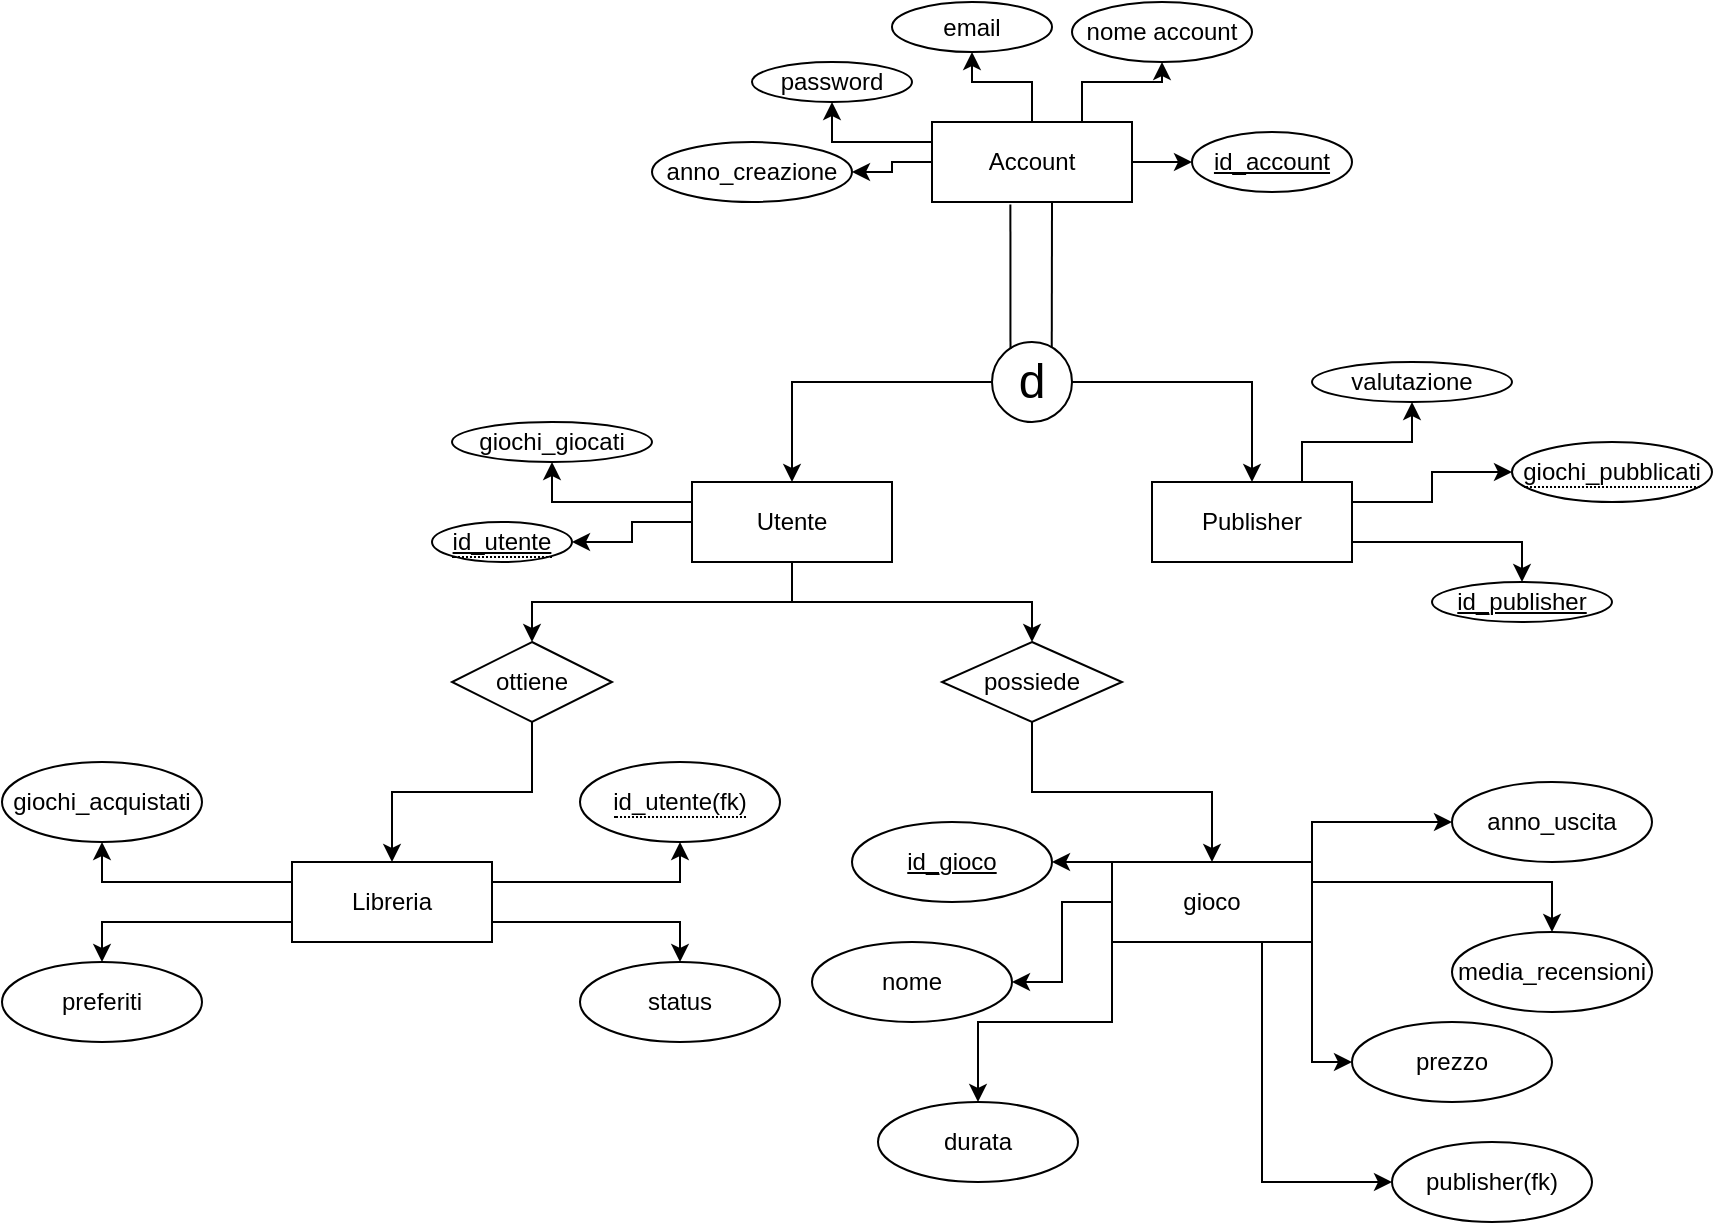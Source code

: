 <mxfile version="24.8.4">
  <diagram name="Pagina-1" id="zaQkDbtpFNmVqCY4Ck2A">
    <mxGraphModel dx="1344" dy="276" grid="1" gridSize="10" guides="1" tooltips="1" connect="1" arrows="1" fold="1" page="1" pageScale="1" pageWidth="827" pageHeight="1169" math="0" shadow="0">
      <root>
        <mxCell id="0" />
        <mxCell id="1" parent="0" />
        <mxCell id="ApuNhBn8Jfl1v1Id8GHo-2" style="edgeStyle=orthogonalEdgeStyle;rounded=0;orthogonalLoop=1;jettySize=auto;html=1;exitX=1;exitY=0.5;exitDx=0;exitDy=0;" edge="1" parent="1" source="ApuNhBn8Jfl1v1Id8GHo-1" target="ApuNhBn8Jfl1v1Id8GHo-3">
          <mxGeometry relative="1" as="geometry">
            <mxPoint x="470" y="200" as="targetPoint" />
          </mxGeometry>
        </mxCell>
        <mxCell id="ApuNhBn8Jfl1v1Id8GHo-5" style="edgeStyle=orthogonalEdgeStyle;rounded=0;orthogonalLoop=1;jettySize=auto;html=1;exitX=0.75;exitY=0;exitDx=0;exitDy=0;entryX=0.5;entryY=1;entryDx=0;entryDy=0;" edge="1" parent="1" source="ApuNhBn8Jfl1v1Id8GHo-1" target="ApuNhBn8Jfl1v1Id8GHo-4">
          <mxGeometry relative="1" as="geometry" />
        </mxCell>
        <mxCell id="ApuNhBn8Jfl1v1Id8GHo-7" style="edgeStyle=orthogonalEdgeStyle;rounded=0;orthogonalLoop=1;jettySize=auto;html=1;exitX=0.5;exitY=0;exitDx=0;exitDy=0;entryX=0.5;entryY=1;entryDx=0;entryDy=0;" edge="1" parent="1" source="ApuNhBn8Jfl1v1Id8GHo-1" target="ApuNhBn8Jfl1v1Id8GHo-6">
          <mxGeometry relative="1" as="geometry" />
        </mxCell>
        <mxCell id="ApuNhBn8Jfl1v1Id8GHo-10" style="edgeStyle=orthogonalEdgeStyle;rounded=0;orthogonalLoop=1;jettySize=auto;html=1;exitX=0;exitY=0.25;exitDx=0;exitDy=0;entryX=0.5;entryY=1;entryDx=0;entryDy=0;" edge="1" parent="1" source="ApuNhBn8Jfl1v1Id8GHo-1" target="ApuNhBn8Jfl1v1Id8GHo-9">
          <mxGeometry relative="1" as="geometry" />
        </mxCell>
        <mxCell id="ApuNhBn8Jfl1v1Id8GHo-23" style="edgeStyle=orthogonalEdgeStyle;rounded=0;orthogonalLoop=1;jettySize=auto;html=1;exitX=0;exitY=0.5;exitDx=0;exitDy=0;entryX=1;entryY=0.5;entryDx=0;entryDy=0;" edge="1" parent="1" source="ApuNhBn8Jfl1v1Id8GHo-1" target="ApuNhBn8Jfl1v1Id8GHo-11">
          <mxGeometry relative="1" as="geometry" />
        </mxCell>
        <mxCell id="ApuNhBn8Jfl1v1Id8GHo-1" value="Account" style="whiteSpace=wrap;html=1;align=center;" vertex="1" parent="1">
          <mxGeometry x="340" y="180" width="100" height="40" as="geometry" />
        </mxCell>
        <mxCell id="ApuNhBn8Jfl1v1Id8GHo-3" value="id_account" style="ellipse;whiteSpace=wrap;html=1;align=center;fontStyle=4;" vertex="1" parent="1">
          <mxGeometry x="470" y="185" width="80" height="30" as="geometry" />
        </mxCell>
        <mxCell id="ApuNhBn8Jfl1v1Id8GHo-4" value="nome account" style="ellipse;whiteSpace=wrap;html=1;align=center;" vertex="1" parent="1">
          <mxGeometry x="410" y="120" width="90" height="30" as="geometry" />
        </mxCell>
        <mxCell id="ApuNhBn8Jfl1v1Id8GHo-6" value="email" style="ellipse;whiteSpace=wrap;html=1;align=center;" vertex="1" parent="1">
          <mxGeometry x="320" y="120" width="80" height="25" as="geometry" />
        </mxCell>
        <mxCell id="ApuNhBn8Jfl1v1Id8GHo-9" value="password" style="ellipse;whiteSpace=wrap;html=1;align=center;" vertex="1" parent="1">
          <mxGeometry x="250" y="150" width="80" height="20" as="geometry" />
        </mxCell>
        <mxCell id="ApuNhBn8Jfl1v1Id8GHo-11" value="anno_creazione" style="ellipse;whiteSpace=wrap;html=1;align=center;" vertex="1" parent="1">
          <mxGeometry x="200" y="190" width="100" height="30" as="geometry" />
        </mxCell>
        <mxCell id="ApuNhBn8Jfl1v1Id8GHo-20" style="edgeStyle=orthogonalEdgeStyle;rounded=0;orthogonalLoop=1;jettySize=auto;html=1;exitX=0;exitY=0.5;exitDx=0;exitDy=0;" edge="1" parent="1" source="ApuNhBn8Jfl1v1Id8GHo-13" target="ApuNhBn8Jfl1v1Id8GHo-18">
          <mxGeometry relative="1" as="geometry">
            <mxPoint x="330.0" y="310" as="sourcePoint" />
          </mxGeometry>
        </mxCell>
        <mxCell id="ApuNhBn8Jfl1v1Id8GHo-21" style="edgeStyle=orthogonalEdgeStyle;rounded=0;orthogonalLoop=1;jettySize=auto;html=1;exitX=1;exitY=0.5;exitDx=0;exitDy=0;" edge="1" parent="1" source="ApuNhBn8Jfl1v1Id8GHo-13" target="ApuNhBn8Jfl1v1Id8GHo-19">
          <mxGeometry relative="1" as="geometry" />
        </mxCell>
        <mxCell id="ApuNhBn8Jfl1v1Id8GHo-13" value="&lt;font style=&quot;font-size: 24px;&quot;&gt;d&lt;/font&gt;" style="ellipse;whiteSpace=wrap;html=1;aspect=fixed;" vertex="1" parent="1">
          <mxGeometry x="370" y="290" width="40" height="40" as="geometry" />
        </mxCell>
        <mxCell id="ApuNhBn8Jfl1v1Id8GHo-14" value="" style="endArrow=none;html=1;rounded=0;exitX=0.747;exitY=0.065;exitDx=0;exitDy=0;exitPerimeter=0;" edge="1" parent="1" source="ApuNhBn8Jfl1v1Id8GHo-13">
          <mxGeometry width="50" height="50" relative="1" as="geometry">
            <mxPoint x="400" y="290" as="sourcePoint" />
            <mxPoint x="400" y="220" as="targetPoint" />
          </mxGeometry>
        </mxCell>
        <mxCell id="ApuNhBn8Jfl1v1Id8GHo-15" value="" style="endArrow=none;html=1;rounded=0;entryX=0.392;entryY=1.03;entryDx=0;entryDy=0;entryPerimeter=0;exitX=0.231;exitY=0.086;exitDx=0;exitDy=0;exitPerimeter=0;" edge="1" parent="1" source="ApuNhBn8Jfl1v1Id8GHo-13" target="ApuNhBn8Jfl1v1Id8GHo-1">
          <mxGeometry width="50" height="50" relative="1" as="geometry">
            <mxPoint x="379" y="290" as="sourcePoint" />
            <mxPoint x="220" y="250" as="targetPoint" />
            <Array as="points" />
          </mxGeometry>
        </mxCell>
        <mxCell id="ApuNhBn8Jfl1v1Id8GHo-24" style="edgeStyle=orthogonalEdgeStyle;rounded=0;orthogonalLoop=1;jettySize=auto;html=1;exitX=0;exitY=0.5;exitDx=0;exitDy=0;entryX=1;entryY=0.5;entryDx=0;entryDy=0;" edge="1" parent="1" source="ApuNhBn8Jfl1v1Id8GHo-18" target="ApuNhBn8Jfl1v1Id8GHo-22">
          <mxGeometry relative="1" as="geometry" />
        </mxCell>
        <mxCell id="ApuNhBn8Jfl1v1Id8GHo-26" style="edgeStyle=orthogonalEdgeStyle;rounded=0;orthogonalLoop=1;jettySize=auto;html=1;exitX=0;exitY=0.25;exitDx=0;exitDy=0;" edge="1" parent="1" source="ApuNhBn8Jfl1v1Id8GHo-18" target="ApuNhBn8Jfl1v1Id8GHo-25">
          <mxGeometry relative="1" as="geometry" />
        </mxCell>
        <mxCell id="ApuNhBn8Jfl1v1Id8GHo-62" style="edgeStyle=orthogonalEdgeStyle;rounded=0;orthogonalLoop=1;jettySize=auto;html=1;exitX=0.5;exitY=1;exitDx=0;exitDy=0;entryX=0.5;entryY=0;entryDx=0;entryDy=0;" edge="1" parent="1" source="ApuNhBn8Jfl1v1Id8GHo-18" target="ApuNhBn8Jfl1v1Id8GHo-61">
          <mxGeometry relative="1" as="geometry" />
        </mxCell>
        <mxCell id="ApuNhBn8Jfl1v1Id8GHo-81" style="edgeStyle=orthogonalEdgeStyle;rounded=0;orthogonalLoop=1;jettySize=auto;html=1;exitX=0.5;exitY=1;exitDx=0;exitDy=0;" edge="1" parent="1" source="ApuNhBn8Jfl1v1Id8GHo-18" target="ApuNhBn8Jfl1v1Id8GHo-82">
          <mxGeometry relative="1" as="geometry">
            <mxPoint x="470" y="440" as="targetPoint" />
          </mxGeometry>
        </mxCell>
        <mxCell id="ApuNhBn8Jfl1v1Id8GHo-18" value="Utente" style="whiteSpace=wrap;html=1;align=center;" vertex="1" parent="1">
          <mxGeometry x="220" y="360" width="100" height="40" as="geometry" />
        </mxCell>
        <mxCell id="ApuNhBn8Jfl1v1Id8GHo-52" style="edgeStyle=orthogonalEdgeStyle;rounded=0;orthogonalLoop=1;jettySize=auto;html=1;exitX=0.75;exitY=0;exitDx=0;exitDy=0;entryX=0.5;entryY=1;entryDx=0;entryDy=0;" edge="1" parent="1" source="ApuNhBn8Jfl1v1Id8GHo-19" target="ApuNhBn8Jfl1v1Id8GHo-29">
          <mxGeometry relative="1" as="geometry" />
        </mxCell>
        <mxCell id="ApuNhBn8Jfl1v1Id8GHo-53" style="edgeStyle=orthogonalEdgeStyle;rounded=0;orthogonalLoop=1;jettySize=auto;html=1;exitX=1;exitY=0.25;exitDx=0;exitDy=0;" edge="1" parent="1" source="ApuNhBn8Jfl1v1Id8GHo-19" target="ApuNhBn8Jfl1v1Id8GHo-27">
          <mxGeometry relative="1" as="geometry" />
        </mxCell>
        <mxCell id="ApuNhBn8Jfl1v1Id8GHo-54" style="edgeStyle=orthogonalEdgeStyle;rounded=0;orthogonalLoop=1;jettySize=auto;html=1;exitX=1;exitY=0.75;exitDx=0;exitDy=0;entryX=0.5;entryY=0;entryDx=0;entryDy=0;" edge="1" parent="1" source="ApuNhBn8Jfl1v1Id8GHo-19" target="ApuNhBn8Jfl1v1Id8GHo-31">
          <mxGeometry relative="1" as="geometry" />
        </mxCell>
        <mxCell id="ApuNhBn8Jfl1v1Id8GHo-19" value="Publisher" style="whiteSpace=wrap;html=1;align=center;" vertex="1" parent="1">
          <mxGeometry x="450" y="360" width="100" height="40" as="geometry" />
        </mxCell>
        <mxCell id="ApuNhBn8Jfl1v1Id8GHo-22" value="&lt;span data-darkreader-inline-border-bottom=&quot;&quot; style=&quot;border-bottom: 1px dotted; --darkreader-inline-border-bottom: initial;&quot;&gt;&lt;u&gt;id_utente&lt;/u&gt;&lt;/span&gt;" style="ellipse;whiteSpace=wrap;html=1;align=center;" vertex="1" parent="1">
          <mxGeometry x="90" y="380" width="70" height="20" as="geometry" />
        </mxCell>
        <mxCell id="ApuNhBn8Jfl1v1Id8GHo-25" value="giochi_giocati" style="ellipse;whiteSpace=wrap;html=1;align=center;" vertex="1" parent="1">
          <mxGeometry x="100" y="330" width="100" height="20" as="geometry" />
        </mxCell>
        <mxCell id="ApuNhBn8Jfl1v1Id8GHo-27" value="&lt;span data-darkreader-inline-border-bottom=&quot;&quot; style=&quot;border-bottom: 1px dotted; --darkreader-inline-border-bottom: initial;&quot;&gt;giochi_pubblicati&lt;/span&gt;" style="ellipse;whiteSpace=wrap;html=1;align=center;" vertex="1" parent="1">
          <mxGeometry x="630" y="340" width="100" height="30" as="geometry" />
        </mxCell>
        <mxCell id="ApuNhBn8Jfl1v1Id8GHo-29" value="valutazione" style="ellipse;whiteSpace=wrap;html=1;align=center;" vertex="1" parent="1">
          <mxGeometry x="530" y="300" width="100" height="20" as="geometry" />
        </mxCell>
        <mxCell id="ApuNhBn8Jfl1v1Id8GHo-31" value="&lt;u&gt;id_publisher&lt;/u&gt;" style="ellipse;whiteSpace=wrap;html=1;align=center;" vertex="1" parent="1">
          <mxGeometry x="590" y="410" width="90" height="20" as="geometry" />
        </mxCell>
        <mxCell id="ApuNhBn8Jfl1v1Id8GHo-66" style="edgeStyle=orthogonalEdgeStyle;rounded=0;orthogonalLoop=1;jettySize=auto;html=1;exitX=0;exitY=0.75;exitDx=0;exitDy=0;entryX=0.5;entryY=0;entryDx=0;entryDy=0;" edge="1" parent="1" source="ApuNhBn8Jfl1v1Id8GHo-56" target="ApuNhBn8Jfl1v1Id8GHo-58">
          <mxGeometry relative="1" as="geometry" />
        </mxCell>
        <mxCell id="ApuNhBn8Jfl1v1Id8GHo-69" style="edgeStyle=orthogonalEdgeStyle;rounded=0;orthogonalLoop=1;jettySize=auto;html=1;exitX=1;exitY=0.75;exitDx=0;exitDy=0;entryX=0.5;entryY=0;entryDx=0;entryDy=0;" edge="1" parent="1" source="ApuNhBn8Jfl1v1Id8GHo-56" target="ApuNhBn8Jfl1v1Id8GHo-59">
          <mxGeometry relative="1" as="geometry" />
        </mxCell>
        <mxCell id="ApuNhBn8Jfl1v1Id8GHo-76" style="edgeStyle=orthogonalEdgeStyle;rounded=0;orthogonalLoop=1;jettySize=auto;html=1;exitX=0;exitY=0.25;exitDx=0;exitDy=0;entryX=0.5;entryY=1;entryDx=0;entryDy=0;" edge="1" parent="1" source="ApuNhBn8Jfl1v1Id8GHo-56" target="ApuNhBn8Jfl1v1Id8GHo-57">
          <mxGeometry relative="1" as="geometry" />
        </mxCell>
        <mxCell id="ApuNhBn8Jfl1v1Id8GHo-77" style="edgeStyle=orthogonalEdgeStyle;rounded=0;orthogonalLoop=1;jettySize=auto;html=1;exitX=1;exitY=0.25;exitDx=0;exitDy=0;entryX=0.5;entryY=1;entryDx=0;entryDy=0;" edge="1" parent="1" source="ApuNhBn8Jfl1v1Id8GHo-56" target="ApuNhBn8Jfl1v1Id8GHo-70">
          <mxGeometry relative="1" as="geometry" />
        </mxCell>
        <mxCell id="ApuNhBn8Jfl1v1Id8GHo-56" value="Libreria" style="whiteSpace=wrap;html=1;align=center;" vertex="1" parent="1">
          <mxGeometry x="20" y="550" width="100" height="40" as="geometry" />
        </mxCell>
        <mxCell id="ApuNhBn8Jfl1v1Id8GHo-57" value="giochi_acquistati" style="ellipse;whiteSpace=wrap;html=1;align=center;" vertex="1" parent="1">
          <mxGeometry x="-125" y="500" width="100" height="40" as="geometry" />
        </mxCell>
        <mxCell id="ApuNhBn8Jfl1v1Id8GHo-58" value="preferiti" style="ellipse;whiteSpace=wrap;html=1;align=center;" vertex="1" parent="1">
          <mxGeometry x="-125" y="600" width="100" height="40" as="geometry" />
        </mxCell>
        <mxCell id="ApuNhBn8Jfl1v1Id8GHo-59" value="status" style="ellipse;whiteSpace=wrap;html=1;align=center;" vertex="1" parent="1">
          <mxGeometry x="164" y="600" width="100" height="40" as="geometry" />
        </mxCell>
        <mxCell id="ApuNhBn8Jfl1v1Id8GHo-73" style="edgeStyle=orthogonalEdgeStyle;rounded=0;orthogonalLoop=1;jettySize=auto;html=1;exitX=0.5;exitY=1;exitDx=0;exitDy=0;" edge="1" parent="1" source="ApuNhBn8Jfl1v1Id8GHo-61" target="ApuNhBn8Jfl1v1Id8GHo-56">
          <mxGeometry relative="1" as="geometry" />
        </mxCell>
        <mxCell id="ApuNhBn8Jfl1v1Id8GHo-61" value="ottiene" style="shape=rhombus;perimeter=rhombusPerimeter;whiteSpace=wrap;html=1;align=center;" vertex="1" parent="1">
          <mxGeometry x="100" y="440" width="80" height="40" as="geometry" />
        </mxCell>
        <mxCell id="ApuNhBn8Jfl1v1Id8GHo-70" value="&lt;span data-darkreader-inline-border-bottom=&quot;&quot; style=&quot;border-bottom: 1px dotted; --darkreader-inline-border-bottom: initial;&quot;&gt;id_utente(fk)&lt;/span&gt;" style="ellipse;whiteSpace=wrap;html=1;align=center;" vertex="1" parent="1">
          <mxGeometry x="164" y="500" width="100" height="40" as="geometry" />
        </mxCell>
        <mxCell id="ApuNhBn8Jfl1v1Id8GHo-91" style="edgeStyle=orthogonalEdgeStyle;rounded=0;orthogonalLoop=1;jettySize=auto;html=1;exitX=0;exitY=0;exitDx=0;exitDy=0;" edge="1" parent="1" source="ApuNhBn8Jfl1v1Id8GHo-75">
          <mxGeometry relative="1" as="geometry">
            <mxPoint x="400" y="550.167" as="targetPoint" />
          </mxGeometry>
        </mxCell>
        <mxCell id="ApuNhBn8Jfl1v1Id8GHo-92" style="edgeStyle=orthogonalEdgeStyle;rounded=0;orthogonalLoop=1;jettySize=auto;html=1;exitX=0;exitY=0.5;exitDx=0;exitDy=0;entryX=1;entryY=0.5;entryDx=0;entryDy=0;" edge="1" parent="1" source="ApuNhBn8Jfl1v1Id8GHo-75" target="ApuNhBn8Jfl1v1Id8GHo-85">
          <mxGeometry relative="1" as="geometry" />
        </mxCell>
        <mxCell id="ApuNhBn8Jfl1v1Id8GHo-93" style="edgeStyle=orthogonalEdgeStyle;rounded=0;orthogonalLoop=1;jettySize=auto;html=1;exitX=0;exitY=1;exitDx=0;exitDy=0;entryX=0.5;entryY=0;entryDx=0;entryDy=0;" edge="1" parent="1" source="ApuNhBn8Jfl1v1Id8GHo-75" target="ApuNhBn8Jfl1v1Id8GHo-86">
          <mxGeometry relative="1" as="geometry" />
        </mxCell>
        <mxCell id="ApuNhBn8Jfl1v1Id8GHo-94" style="edgeStyle=orthogonalEdgeStyle;rounded=0;orthogonalLoop=1;jettySize=auto;html=1;exitX=1;exitY=0;exitDx=0;exitDy=0;entryX=0;entryY=0.5;entryDx=0;entryDy=0;" edge="1" parent="1" source="ApuNhBn8Jfl1v1Id8GHo-75" target="ApuNhBn8Jfl1v1Id8GHo-88">
          <mxGeometry relative="1" as="geometry" />
        </mxCell>
        <mxCell id="ApuNhBn8Jfl1v1Id8GHo-95" style="edgeStyle=orthogonalEdgeStyle;rounded=0;orthogonalLoop=1;jettySize=auto;html=1;exitX=1;exitY=0.25;exitDx=0;exitDy=0;entryX=0.5;entryY=0;entryDx=0;entryDy=0;" edge="1" parent="1" source="ApuNhBn8Jfl1v1Id8GHo-75" target="ApuNhBn8Jfl1v1Id8GHo-87">
          <mxGeometry relative="1" as="geometry" />
        </mxCell>
        <mxCell id="ApuNhBn8Jfl1v1Id8GHo-96" style="edgeStyle=orthogonalEdgeStyle;rounded=0;orthogonalLoop=1;jettySize=auto;html=1;exitX=1;exitY=1;exitDx=0;exitDy=0;entryX=0;entryY=0.5;entryDx=0;entryDy=0;" edge="1" parent="1" source="ApuNhBn8Jfl1v1Id8GHo-75" target="ApuNhBn8Jfl1v1Id8GHo-90">
          <mxGeometry relative="1" as="geometry" />
        </mxCell>
        <mxCell id="ApuNhBn8Jfl1v1Id8GHo-97" style="edgeStyle=orthogonalEdgeStyle;rounded=0;orthogonalLoop=1;jettySize=auto;html=1;exitX=0.75;exitY=1;exitDx=0;exitDy=0;entryX=0;entryY=0.5;entryDx=0;entryDy=0;" edge="1" parent="1" source="ApuNhBn8Jfl1v1Id8GHo-75" target="ApuNhBn8Jfl1v1Id8GHo-89">
          <mxGeometry relative="1" as="geometry" />
        </mxCell>
        <mxCell id="ApuNhBn8Jfl1v1Id8GHo-75" value="gioco" style="whiteSpace=wrap;html=1;align=center;" vertex="1" parent="1">
          <mxGeometry x="430" y="550" width="100" height="40" as="geometry" />
        </mxCell>
        <mxCell id="ApuNhBn8Jfl1v1Id8GHo-83" style="edgeStyle=orthogonalEdgeStyle;rounded=0;orthogonalLoop=1;jettySize=auto;html=1;exitX=0.5;exitY=1;exitDx=0;exitDy=0;entryX=0.5;entryY=0;entryDx=0;entryDy=0;" edge="1" parent="1" source="ApuNhBn8Jfl1v1Id8GHo-82" target="ApuNhBn8Jfl1v1Id8GHo-75">
          <mxGeometry relative="1" as="geometry" />
        </mxCell>
        <mxCell id="ApuNhBn8Jfl1v1Id8GHo-82" value="possiede" style="shape=rhombus;perimeter=rhombusPerimeter;whiteSpace=wrap;html=1;align=center;" vertex="1" parent="1">
          <mxGeometry x="345" y="440" width="90" height="40" as="geometry" />
        </mxCell>
        <mxCell id="ApuNhBn8Jfl1v1Id8GHo-84" value="id_gioco" style="ellipse;whiteSpace=wrap;html=1;align=center;fontStyle=4;" vertex="1" parent="1">
          <mxGeometry x="300" y="530" width="100" height="40" as="geometry" />
        </mxCell>
        <mxCell id="ApuNhBn8Jfl1v1Id8GHo-85" value="nome" style="ellipse;whiteSpace=wrap;html=1;align=center;" vertex="1" parent="1">
          <mxGeometry x="280" y="590" width="100" height="40" as="geometry" />
        </mxCell>
        <mxCell id="ApuNhBn8Jfl1v1Id8GHo-86" value="durata" style="ellipse;whiteSpace=wrap;html=1;align=center;" vertex="1" parent="1">
          <mxGeometry x="313" y="670" width="100" height="40" as="geometry" />
        </mxCell>
        <mxCell id="ApuNhBn8Jfl1v1Id8GHo-87" value="media_recensioni" style="ellipse;whiteSpace=wrap;html=1;align=center;" vertex="1" parent="1">
          <mxGeometry x="600" y="585" width="100" height="40" as="geometry" />
        </mxCell>
        <mxCell id="ApuNhBn8Jfl1v1Id8GHo-88" value="anno_uscita&lt;span style=&quot;font-family: monospace; font-size: 0px; text-align: start; text-wrap: nowrap;&quot;&gt;%3CmxGraphModel%3E%3Croot%3E%3CmxCell%20id%3D%220%22%2F%3E%3CmxCell%20id%3D%221%22%20parent%3D%220%22%2F%3E%3CmxCell%20id%3D%222%22%20value%3D%22media_recensioni%22%20style%3D%22ellipse%3BwhiteSpace%3Dwrap%3Bhtml%3D1%3Balign%3Dcenter%3B%22%20vertex%3D%221%22%20parent%3D%221%22%3E%3CmxGeometry%20x%3D%22460%22%20y%3D%22650%22%20width%3D%22100%22%20height%3D%2240%22%20as%3D%22geometry%22%2F%3E%3C%2FmxCell%3E%3C%2Froot%3E%3C%2FmxGraphModel%3E&lt;/span&gt;" style="ellipse;whiteSpace=wrap;html=1;align=center;" vertex="1" parent="1">
          <mxGeometry x="600" y="510" width="100" height="40" as="geometry" />
        </mxCell>
        <mxCell id="ApuNhBn8Jfl1v1Id8GHo-89" value="publisher(fk)" style="ellipse;whiteSpace=wrap;html=1;align=center;" vertex="1" parent="1">
          <mxGeometry x="570" y="690" width="100" height="40" as="geometry" />
        </mxCell>
        <mxCell id="ApuNhBn8Jfl1v1Id8GHo-90" value="prezzo" style="ellipse;whiteSpace=wrap;html=1;align=center;" vertex="1" parent="1">
          <mxGeometry x="550" y="630" width="100" height="40" as="geometry" />
        </mxCell>
      </root>
    </mxGraphModel>
  </diagram>
</mxfile>
